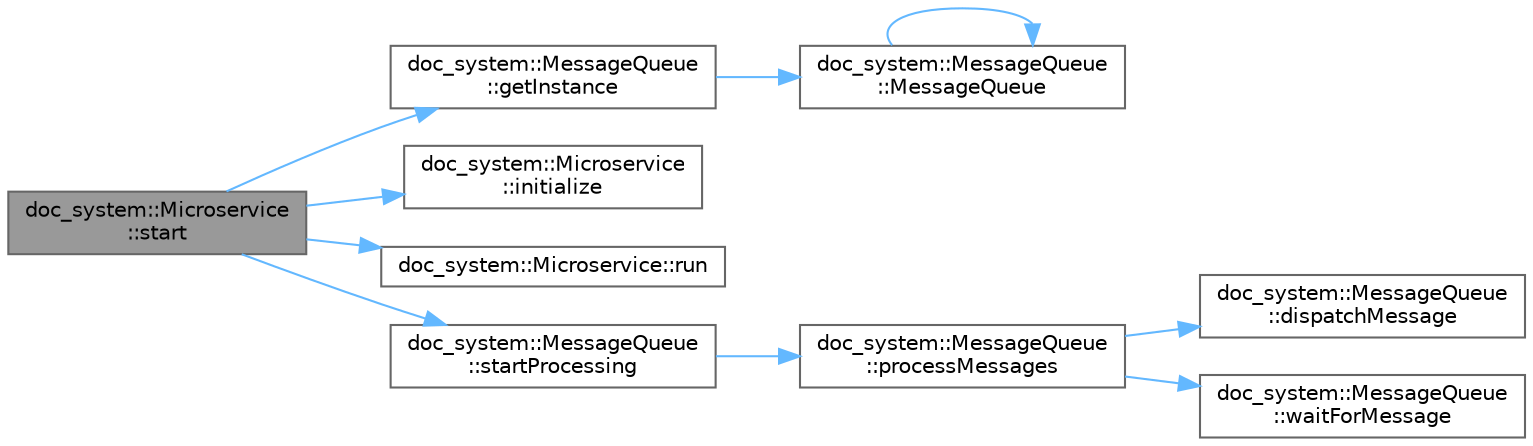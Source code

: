 digraph "doc_system::Microservice::start"
{
 // INTERACTIVE_SVG=YES
 // LATEX_PDF_SIZE
  bgcolor="transparent";
  edge [fontname=Helvetica,fontsize=10,labelfontname=Helvetica,labelfontsize=10];
  node [fontname=Helvetica,fontsize=10,shape=box,height=0.2,width=0.4];
  rankdir="LR";
  Node1 [id="Node000001",label="doc_system::Microservice\l::start",height=0.2,width=0.4,color="gray40", fillcolor="grey60", style="filled", fontcolor="black",tooltip=" "];
  Node1 -> Node2 [id="edge1_Node000001_Node000002",color="steelblue1",style="solid",tooltip=" "];
  Node2 [id="Node000002",label="doc_system::MessageQueue\l::getInstance",height=0.2,width=0.4,color="grey40", fillcolor="white", style="filled",URL="$classdoc__system_1_1_message_queue.html#a86be05356919af81de4d482e4fe4affe",tooltip=" "];
  Node2 -> Node3 [id="edge2_Node000002_Node000003",color="steelblue1",style="solid",tooltip=" "];
  Node3 [id="Node000003",label="doc_system::MessageQueue\l::MessageQueue",height=0.2,width=0.4,color="grey40", fillcolor="white", style="filled",URL="$classdoc__system_1_1_message_queue.html#a6a2dda5ac3796fbf7895ca72a618a501",tooltip=" "];
  Node3 -> Node3 [id="edge3_Node000003_Node000003",color="steelblue1",style="solid",tooltip=" "];
  Node1 -> Node4 [id="edge4_Node000001_Node000004",color="steelblue1",style="solid",tooltip=" "];
  Node4 [id="Node000004",label="doc_system::Microservice\l::initialize",height=0.2,width=0.4,color="grey40", fillcolor="white", style="filled",URL="$classdoc__system_1_1_microservice.html#ac0b3f4a6f21bc3085028c168e6c4424c",tooltip=" "];
  Node1 -> Node5 [id="edge5_Node000001_Node000005",color="steelblue1",style="solid",tooltip=" "];
  Node5 [id="Node000005",label="doc_system::Microservice::run",height=0.2,width=0.4,color="grey40", fillcolor="white", style="filled",URL="$classdoc__system_1_1_microservice.html#a9267eec3943bcd17fd59fde4409934fb",tooltip=" "];
  Node1 -> Node6 [id="edge6_Node000001_Node000006",color="steelblue1",style="solid",tooltip=" "];
  Node6 [id="Node000006",label="doc_system::MessageQueue\l::startProcessing",height=0.2,width=0.4,color="grey40", fillcolor="white", style="filled",URL="$classdoc__system_1_1_message_queue.html#aec52ca9a3d25e908d63bfa772a58442d",tooltip=" "];
  Node6 -> Node7 [id="edge7_Node000006_Node000007",color="steelblue1",style="solid",tooltip=" "];
  Node7 [id="Node000007",label="doc_system::MessageQueue\l::processMessages",height=0.2,width=0.4,color="grey40", fillcolor="white", style="filled",URL="$classdoc__system_1_1_message_queue.html#af190a9a8d5f1db84ff35643dc5b57611",tooltip=" "];
  Node7 -> Node8 [id="edge8_Node000007_Node000008",color="steelblue1",style="solid",tooltip=" "];
  Node8 [id="Node000008",label="doc_system::MessageQueue\l::dispatchMessage",height=0.2,width=0.4,color="grey40", fillcolor="white", style="filled",URL="$classdoc__system_1_1_message_queue.html#a25fe7d14a144f18eca6ea612b3e90205",tooltip=" "];
  Node7 -> Node9 [id="edge9_Node000007_Node000009",color="steelblue1",style="solid",tooltip=" "];
  Node9 [id="Node000009",label="doc_system::MessageQueue\l::waitForMessage",height=0.2,width=0.4,color="grey40", fillcolor="white", style="filled",URL="$classdoc__system_1_1_message_queue.html#ac6df3cccd2f9befa8ff2f43d54283bb8",tooltip=" "];
}
